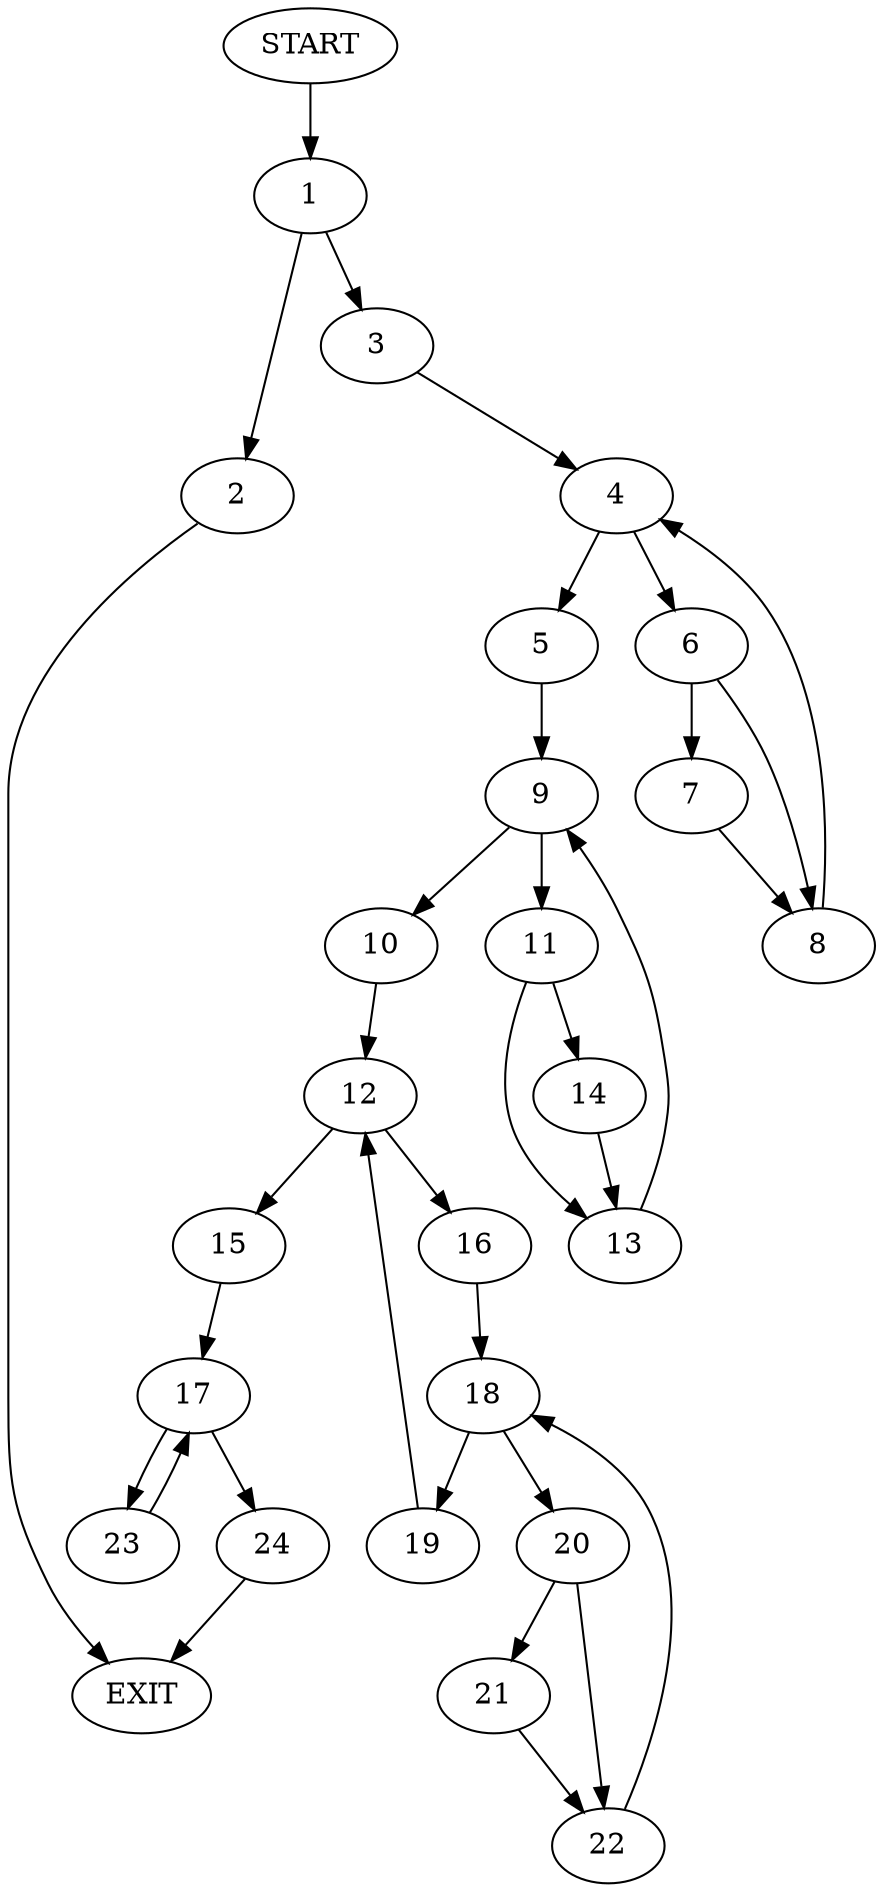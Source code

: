 digraph {
0 [label="START"]
25 [label="EXIT"]
0 -> 1
1 -> 2
1 -> 3
3 -> 4
2 -> 25
4 -> 5
4 -> 6
6 -> 7
6 -> 8
5 -> 9
7 -> 8
8 -> 4
9 -> 10
9 -> 11
10 -> 12
11 -> 13
11 -> 14
13 -> 9
14 -> 13
12 -> 15
12 -> 16
15 -> 17
16 -> 18
18 -> 19
18 -> 20
19 -> 12
20 -> 21
20 -> 22
21 -> 22
22 -> 18
17 -> 23
17 -> 24
23 -> 17
24 -> 25
}
